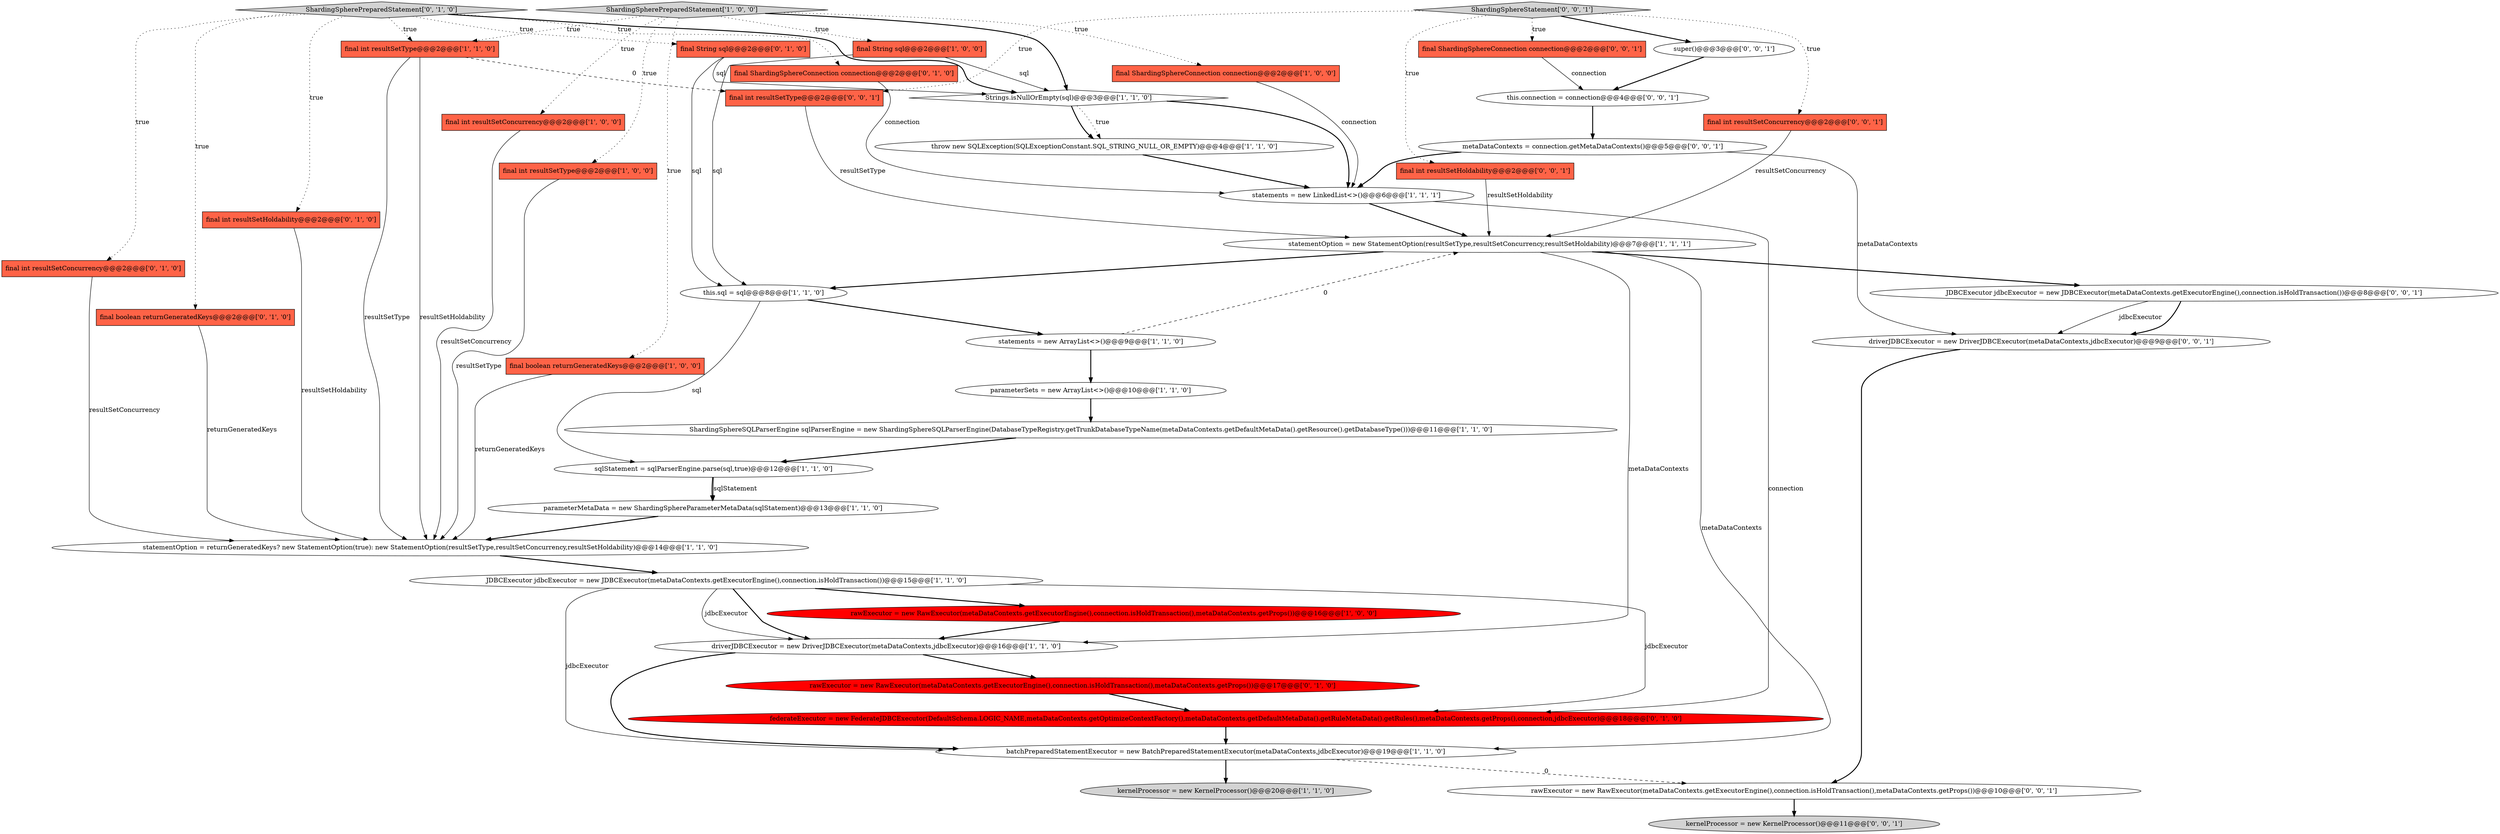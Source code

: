 digraph {
41 [style = filled, label = "final int resultSetType@@@2@@@['0', '0', '1']", fillcolor = tomato, shape = box image = "AAA0AAABBB3BBB"];
8 [style = filled, label = "statementOption = returnGeneratedKeys? new StatementOption(true): new StatementOption(resultSetType,resultSetConcurrency,resultSetHoldability)@@@14@@@['1', '1', '0']", fillcolor = white, shape = ellipse image = "AAA0AAABBB1BBB"];
17 [style = filled, label = "final int resultSetConcurrency@@@2@@@['1', '0', '0']", fillcolor = tomato, shape = box image = "AAA0AAABBB1BBB"];
5 [style = filled, label = "kernelProcessor = new KernelProcessor()@@@20@@@['1', '1', '0']", fillcolor = lightgray, shape = ellipse image = "AAA0AAABBB1BBB"];
40 [style = filled, label = "JDBCExecutor jdbcExecutor = new JDBCExecutor(metaDataContexts.getExecutorEngine(),connection.isHoldTransaction())@@@8@@@['0', '0', '1']", fillcolor = white, shape = ellipse image = "AAA0AAABBB3BBB"];
16 [style = filled, label = "ShardingSpherePreparedStatement['1', '0', '0']", fillcolor = lightgray, shape = diamond image = "AAA0AAABBB1BBB"];
11 [style = filled, label = "final int resultSetType@@@2@@@['1', '0', '0']", fillcolor = tomato, shape = box image = "AAA0AAABBB1BBB"];
37 [style = filled, label = "kernelProcessor = new KernelProcessor()@@@11@@@['0', '0', '1']", fillcolor = lightgray, shape = ellipse image = "AAA0AAABBB3BBB"];
9 [style = filled, label = "final ShardingSphereConnection connection@@@2@@@['1', '0', '0']", fillcolor = tomato, shape = box image = "AAA0AAABBB1BBB"];
21 [style = filled, label = "rawExecutor = new RawExecutor(metaDataContexts.getExecutorEngine(),connection.isHoldTransaction(),metaDataContexts.getProps())@@@16@@@['1', '0', '0']", fillcolor = red, shape = ellipse image = "AAA1AAABBB1BBB"];
42 [style = filled, label = "driverJDBCExecutor = new DriverJDBCExecutor(metaDataContexts,jdbcExecutor)@@@9@@@['0', '0', '1']", fillcolor = white, shape = ellipse image = "AAA0AAABBB3BBB"];
19 [style = filled, label = "final int resultSetType@@@2@@@['1', '1', '0']", fillcolor = tomato, shape = box image = "AAA0AAABBB1BBB"];
2 [style = filled, label = "ShardingSphereSQLParserEngine sqlParserEngine = new ShardingSphereSQLParserEngine(DatabaseTypeRegistry.getTrunkDatabaseTypeName(metaDataContexts.getDefaultMetaData().getResource().getDatabaseType()))@@@11@@@['1', '1', '0']", fillcolor = white, shape = ellipse image = "AAA0AAABBB1BBB"];
13 [style = filled, label = "JDBCExecutor jdbcExecutor = new JDBCExecutor(metaDataContexts.getExecutorEngine(),connection.isHoldTransaction())@@@15@@@['1', '1', '0']", fillcolor = white, shape = ellipse image = "AAA0AAABBB1BBB"];
34 [style = filled, label = "final int resultSetConcurrency@@@2@@@['0', '0', '1']", fillcolor = tomato, shape = box image = "AAA0AAABBB3BBB"];
3 [style = filled, label = "this.sql = sql@@@8@@@['1', '1', '0']", fillcolor = white, shape = ellipse image = "AAA0AAABBB1BBB"];
25 [style = filled, label = "rawExecutor = new RawExecutor(metaDataContexts.getExecutorEngine(),connection.isHoldTransaction(),metaDataContexts.getProps())@@@17@@@['0', '1', '0']", fillcolor = red, shape = ellipse image = "AAA1AAABBB2BBB"];
10 [style = filled, label = "batchPreparedStatementExecutor = new BatchPreparedStatementExecutor(metaDataContexts,jdbcExecutor)@@@19@@@['1', '1', '0']", fillcolor = white, shape = ellipse image = "AAA0AAABBB1BBB"];
30 [style = filled, label = "final String sql@@@2@@@['0', '1', '0']", fillcolor = tomato, shape = box image = "AAA0AAABBB2BBB"];
35 [style = filled, label = "rawExecutor = new RawExecutor(metaDataContexts.getExecutorEngine(),connection.isHoldTransaction(),metaDataContexts.getProps())@@@10@@@['0', '0', '1']", fillcolor = white, shape = ellipse image = "AAA0AAABBB3BBB"];
33 [style = filled, label = "final int resultSetHoldability@@@2@@@['0', '0', '1']", fillcolor = tomato, shape = box image = "AAA0AAABBB3BBB"];
12 [style = filled, label = "statements = new LinkedList<>()@@@6@@@['1', '1', '1']", fillcolor = white, shape = ellipse image = "AAA0AAABBB1BBB"];
20 [style = filled, label = "sqlStatement = sqlParserEngine.parse(sql,true)@@@12@@@['1', '1', '0']", fillcolor = white, shape = ellipse image = "AAA0AAABBB1BBB"];
24 [style = filled, label = "final int resultSetHoldability@@@2@@@['0', '1', '0']", fillcolor = tomato, shape = box image = "AAA0AAABBB2BBB"];
31 [style = filled, label = "final ShardingSphereConnection connection@@@2@@@['0', '0', '1']", fillcolor = tomato, shape = box image = "AAA0AAABBB3BBB"];
22 [style = filled, label = "statementOption = new StatementOption(resultSetType,resultSetConcurrency,resultSetHoldability)@@@7@@@['1', '1', '1']", fillcolor = white, shape = ellipse image = "AAA0AAABBB1BBB"];
1 [style = filled, label = "parameterMetaData = new ShardingSphereParameterMetaData(sqlStatement)@@@13@@@['1', '1', '0']", fillcolor = white, shape = ellipse image = "AAA0AAABBB1BBB"];
18 [style = filled, label = "parameterSets = new ArrayList<>()@@@10@@@['1', '1', '0']", fillcolor = white, shape = ellipse image = "AAA0AAABBB1BBB"];
32 [style = filled, label = "ShardingSphereStatement['0', '0', '1']", fillcolor = lightgray, shape = diamond image = "AAA0AAABBB3BBB"];
15 [style = filled, label = "statements = new ArrayList<>()@@@9@@@['1', '1', '0']", fillcolor = white, shape = ellipse image = "AAA0AAABBB1BBB"];
28 [style = filled, label = "final int resultSetConcurrency@@@2@@@['0', '1', '0']", fillcolor = tomato, shape = box image = "AAA0AAABBB2BBB"];
39 [style = filled, label = "metaDataContexts = connection.getMetaDataContexts()@@@5@@@['0', '0', '1']", fillcolor = white, shape = ellipse image = "AAA0AAABBB3BBB"];
38 [style = filled, label = "this.connection = connection@@@4@@@['0', '0', '1']", fillcolor = white, shape = ellipse image = "AAA0AAABBB3BBB"];
0 [style = filled, label = "final boolean returnGeneratedKeys@@@2@@@['1', '0', '0']", fillcolor = tomato, shape = box image = "AAA0AAABBB1BBB"];
36 [style = filled, label = "super()@@@3@@@['0', '0', '1']", fillcolor = white, shape = ellipse image = "AAA0AAABBB3BBB"];
7 [style = filled, label = "final String sql@@@2@@@['1', '0', '0']", fillcolor = tomato, shape = box image = "AAA0AAABBB1BBB"];
4 [style = filled, label = "Strings.isNullOrEmpty(sql)@@@3@@@['1', '1', '0']", fillcolor = white, shape = diamond image = "AAA0AAABBB1BBB"];
23 [style = filled, label = "final boolean returnGeneratedKeys@@@2@@@['0', '1', '0']", fillcolor = tomato, shape = box image = "AAA0AAABBB2BBB"];
27 [style = filled, label = "federateExecutor = new FederateJDBCExecutor(DefaultSchema.LOGIC_NAME,metaDataContexts.getOptimizeContextFactory(),metaDataContexts.getDefaultMetaData().getRuleMetaData().getRules(),metaDataContexts.getProps(),connection,jdbcExecutor)@@@18@@@['0', '1', '0']", fillcolor = red, shape = ellipse image = "AAA1AAABBB2BBB"];
6 [style = filled, label = "driverJDBCExecutor = new DriverJDBCExecutor(metaDataContexts,jdbcExecutor)@@@16@@@['1', '1', '0']", fillcolor = white, shape = ellipse image = "AAA0AAABBB1BBB"];
14 [style = filled, label = "throw new SQLException(SQLExceptionConstant.SQL_STRING_NULL_OR_EMPTY)@@@4@@@['1', '1', '0']", fillcolor = white, shape = ellipse image = "AAA0AAABBB1BBB"];
29 [style = filled, label = "ShardingSpherePreparedStatement['0', '1', '0']", fillcolor = lightgray, shape = diamond image = "AAA0AAABBB2BBB"];
26 [style = filled, label = "final ShardingSphereConnection connection@@@2@@@['0', '1', '0']", fillcolor = tomato, shape = box image = "AAA0AAABBB2BBB"];
22->10 [style = solid, label="metaDataContexts"];
16->19 [style = dotted, label="true"];
0->8 [style = solid, label="returnGeneratedKeys"];
4->14 [style = bold, label=""];
16->9 [style = dotted, label="true"];
2->20 [style = bold, label=""];
29->4 [style = bold, label=""];
1->8 [style = bold, label=""];
32->41 [style = dotted, label="true"];
32->34 [style = dotted, label="true"];
21->6 [style = bold, label=""];
31->38 [style = solid, label="connection"];
34->22 [style = solid, label="resultSetConcurrency"];
6->25 [style = bold, label=""];
16->17 [style = dotted, label="true"];
26->12 [style = solid, label="connection"];
30->4 [style = solid, label="sql"];
22->40 [style = bold, label=""];
29->23 [style = dotted, label="true"];
3->15 [style = bold, label=""];
20->1 [style = solid, label="sqlStatement"];
40->42 [style = solid, label="jdbcExecutor"];
4->14 [style = dotted, label="true"];
18->2 [style = bold, label=""];
20->1 [style = bold, label=""];
29->26 [style = dotted, label="true"];
8->13 [style = bold, label=""];
9->12 [style = solid, label="connection"];
15->18 [style = bold, label=""];
38->39 [style = bold, label=""];
23->8 [style = solid, label="returnGeneratedKeys"];
32->33 [style = dotted, label="true"];
19->41 [style = dashed, label="0"];
19->8 [style = solid, label="resultSetType"];
11->8 [style = solid, label="resultSetType"];
13->6 [style = solid, label="jdbcExecutor"];
3->20 [style = solid, label="sql"];
42->35 [style = bold, label=""];
15->22 [style = dashed, label="0"];
7->4 [style = solid, label="sql"];
16->7 [style = dotted, label="true"];
22->3 [style = bold, label=""];
25->27 [style = bold, label=""];
13->27 [style = solid, label="jdbcExecutor"];
10->5 [style = bold, label=""];
16->0 [style = dotted, label="true"];
29->28 [style = dotted, label="true"];
35->37 [style = bold, label=""];
22->6 [style = solid, label="metaDataContexts"];
19->8 [style = solid, label="resultSetHoldability"];
12->27 [style = solid, label="connection"];
14->12 [style = bold, label=""];
6->10 [style = bold, label=""];
27->10 [style = bold, label=""];
28->8 [style = solid, label="resultSetConcurrency"];
39->12 [style = bold, label=""];
29->30 [style = dotted, label="true"];
4->12 [style = bold, label=""];
32->36 [style = bold, label=""];
33->22 [style = solid, label="resultSetHoldability"];
13->10 [style = solid, label="jdbcExecutor"];
36->38 [style = bold, label=""];
13->6 [style = bold, label=""];
17->8 [style = solid, label="resultSetConcurrency"];
16->4 [style = bold, label=""];
7->3 [style = solid, label="sql"];
41->22 [style = solid, label="resultSetType"];
16->11 [style = dotted, label="true"];
29->24 [style = dotted, label="true"];
30->3 [style = solid, label="sql"];
13->21 [style = bold, label=""];
40->42 [style = bold, label=""];
12->22 [style = bold, label=""];
32->31 [style = dotted, label="true"];
10->35 [style = dashed, label="0"];
39->42 [style = solid, label="metaDataContexts"];
24->8 [style = solid, label="resultSetHoldability"];
29->19 [style = dotted, label="true"];
}
